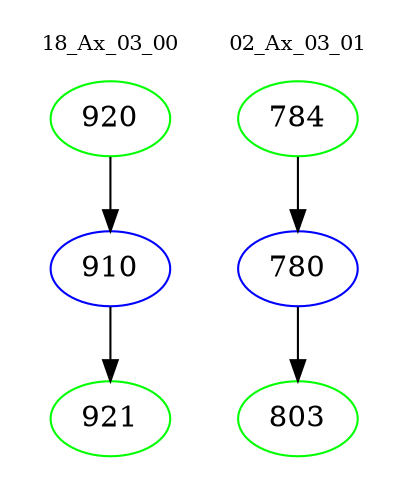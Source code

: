 digraph{
subgraph cluster_0 {
color = white
label = "18_Ax_03_00";
fontsize=10;
T0_920 [label="920", color="green"]
T0_920 -> T0_910 [color="black"]
T0_910 [label="910", color="blue"]
T0_910 -> T0_921 [color="black"]
T0_921 [label="921", color="green"]
}
subgraph cluster_1 {
color = white
label = "02_Ax_03_01";
fontsize=10;
T1_784 [label="784", color="green"]
T1_784 -> T1_780 [color="black"]
T1_780 [label="780", color="blue"]
T1_780 -> T1_803 [color="black"]
T1_803 [label="803", color="green"]
}
}
